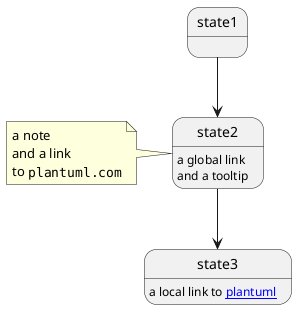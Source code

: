 @startuml
state state1 [[http://plantuml.com/link]]
state state2 [[http://plantuml.com/state{this is a tooltip\nand a link to "plantuml/state"}]]
state2 : a global link\nand a tooltip
note left [[http://plantuml.com]]
a note
and a link
to ""plantuml.com""
end note
state3 : a local link to [[http://plantuml.com plantuml]]

state1 --> state2
state2 --> state3
@enduml